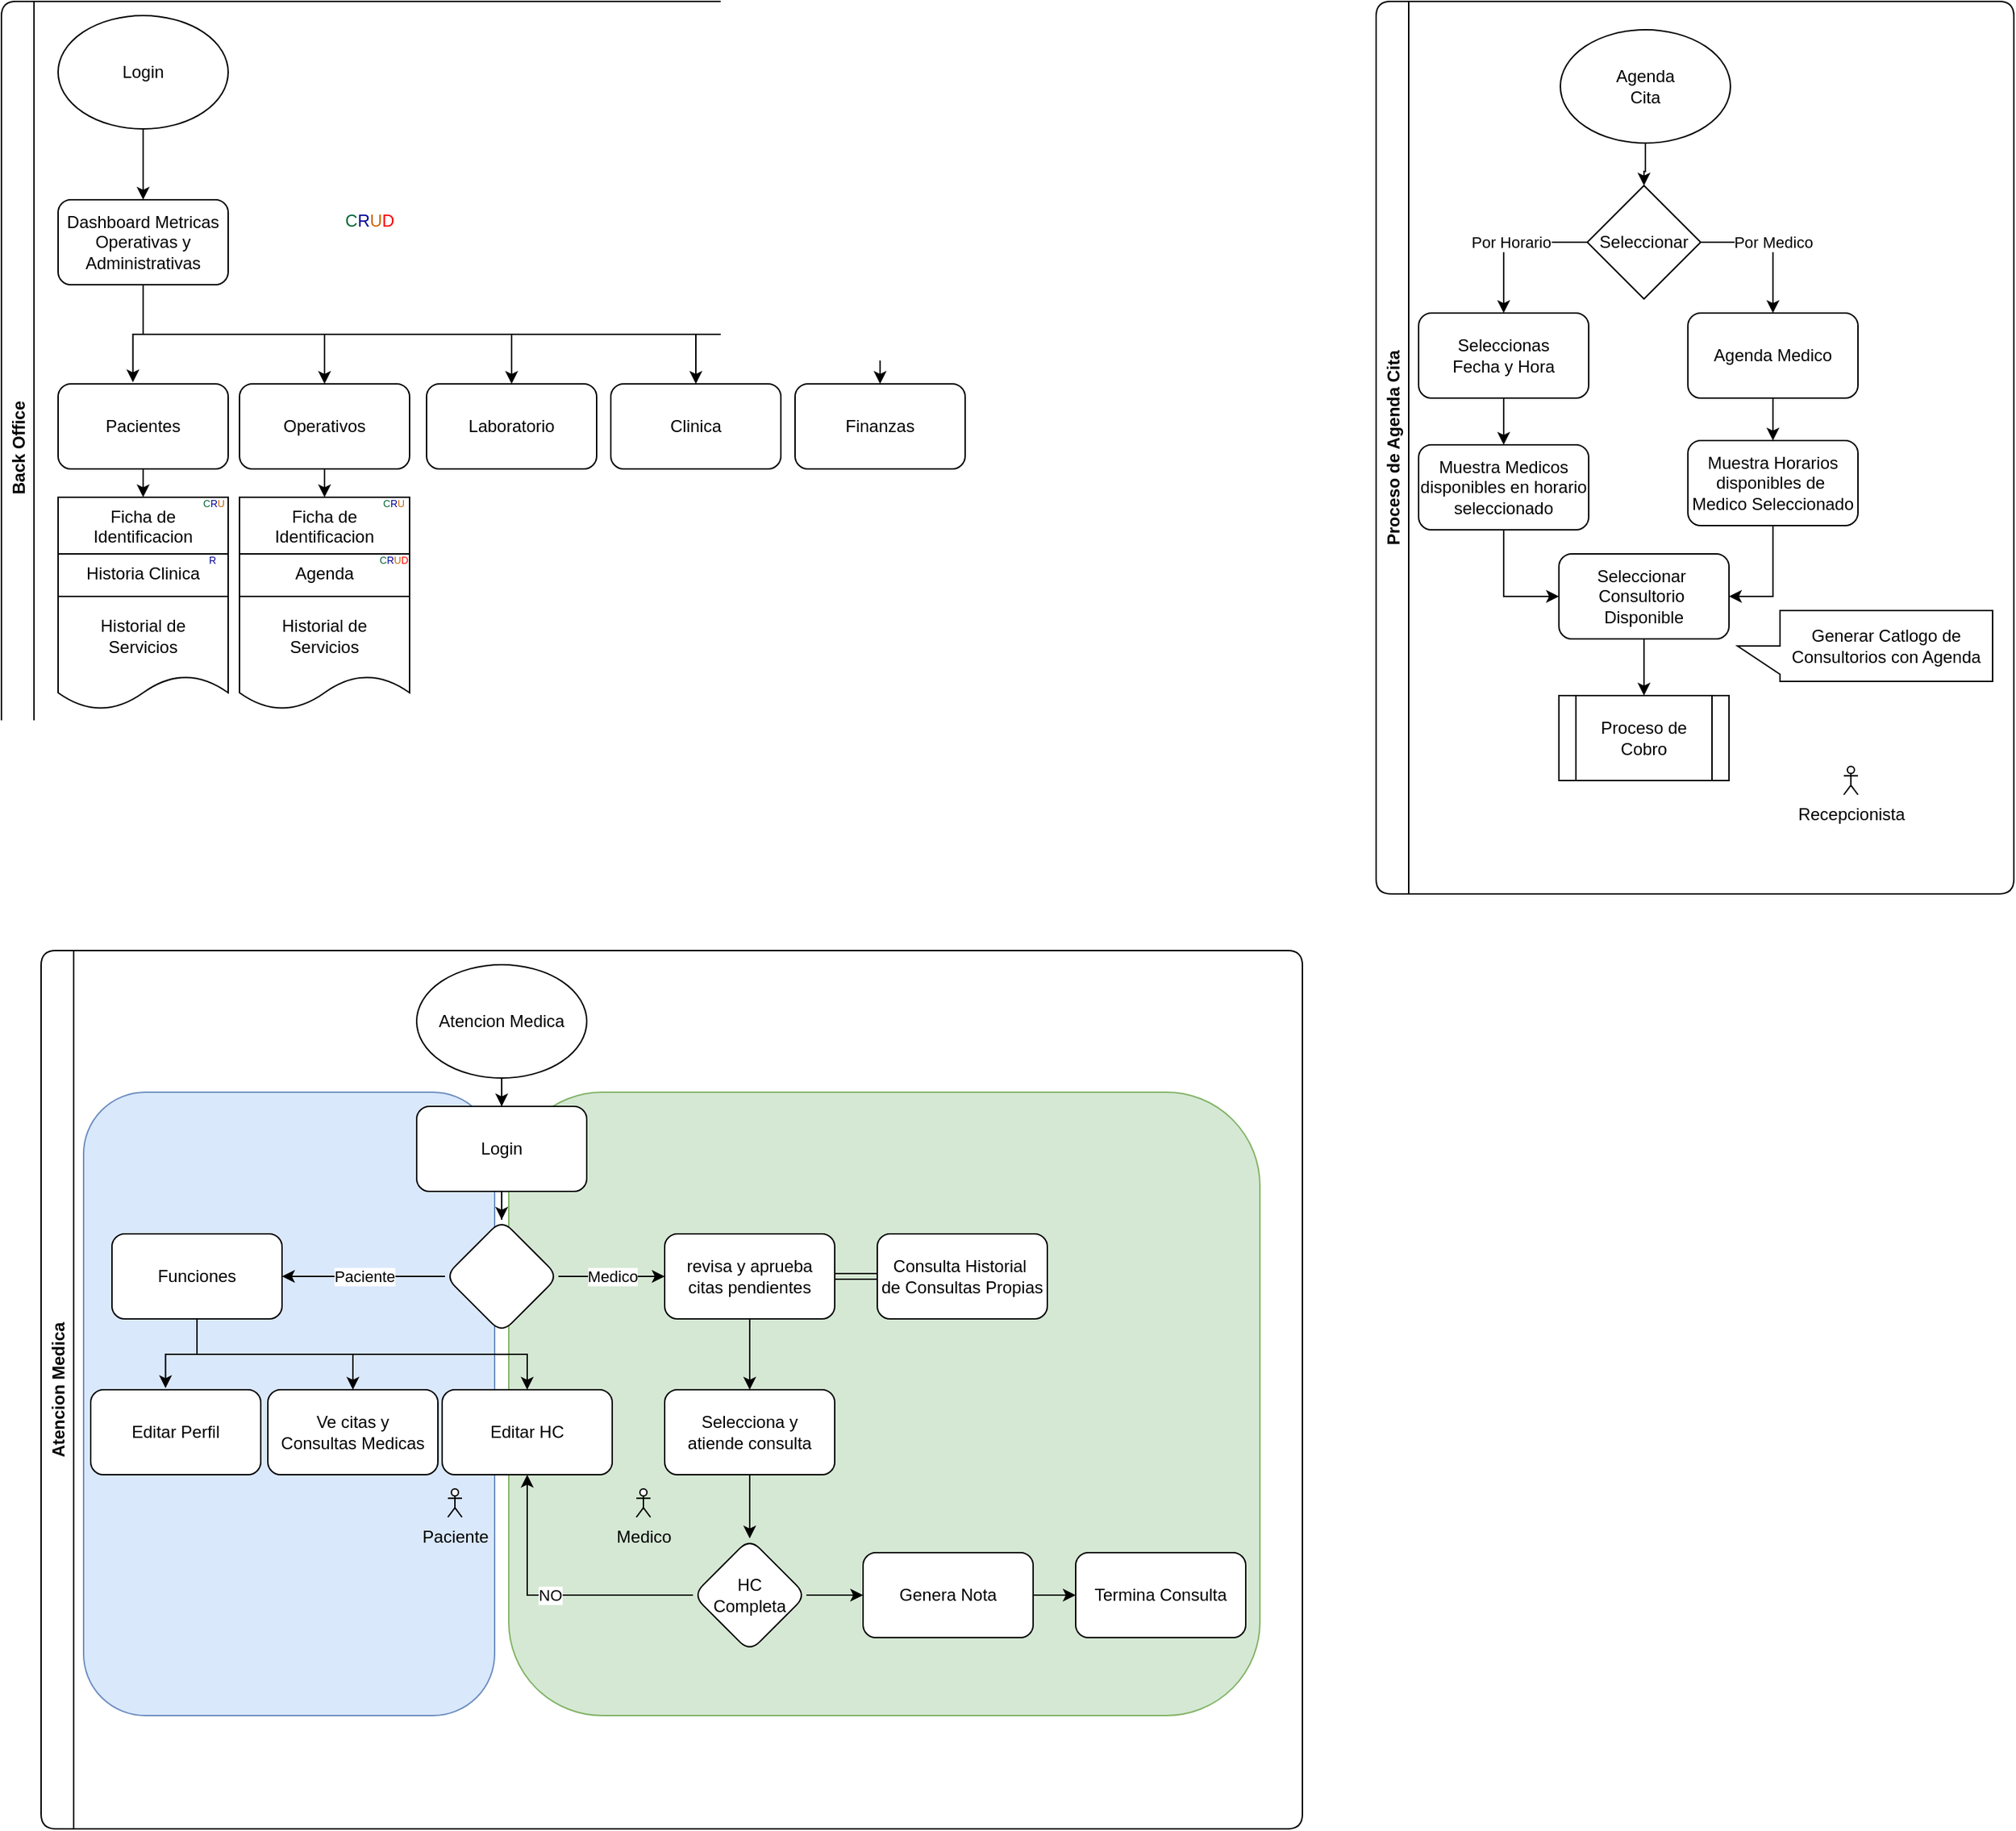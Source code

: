 <mxfile version="16.5.1" type="device"><diagram id="HjpDOn4TsWc_5c5co4ve" name="Página-1"><mxGraphModel dx="677" dy="412" grid="1" gridSize="10" guides="1" tooltips="1" connect="1" arrows="1" fold="1" page="1" pageScale="1" pageWidth="2336" pageHeight="1654" math="0" shadow="0"><root><mxCell id="0"/><mxCell id="1" parent="0"/><mxCell id="zykrq_3K_IMDg-wEsIED-28" value="Back Office" style="swimlane;horizontal=0;strokeColor=default;rounded=1;" parent="1" vertex="1"><mxGeometry x="40" y="10" width="886" height="630" as="geometry"><mxRectangle x="70" y="10" width="30" height="90" as="alternateBounds"/></mxGeometry></mxCell><mxCell id="zykrq_3K_IMDg-wEsIED-1" value="Login" style="ellipse;whiteSpace=wrap;html=1;" parent="zykrq_3K_IMDg-wEsIED-28" vertex="1"><mxGeometry x="40" y="10" width="120" height="80" as="geometry"/></mxCell><mxCell id="zykrq_3K_IMDg-wEsIED-2" value="Dashboard Metricas Operativas y Administrativas" style="rounded=1;whiteSpace=wrap;html=1;" parent="zykrq_3K_IMDg-wEsIED-28" vertex="1"><mxGeometry x="40" y="140" width="120" height="60" as="geometry"/></mxCell><mxCell id="zykrq_3K_IMDg-wEsIED-3" value="" style="edgeStyle=orthogonalEdgeStyle;rounded=0;orthogonalLoop=1;jettySize=auto;html=1;" parent="zykrq_3K_IMDg-wEsIED-28" source="zykrq_3K_IMDg-wEsIED-1" target="zykrq_3K_IMDg-wEsIED-2" edge="1"><mxGeometry relative="1" as="geometry"/></mxCell><mxCell id="xErgBOFh5uUuoH9emNRW-8" value="" style="edgeStyle=orthogonalEdgeStyle;rounded=0;orthogonalLoop=1;jettySize=auto;html=1;exitX=0.5;exitY=1;exitDx=0;exitDy=0;" edge="1" parent="zykrq_3K_IMDg-wEsIED-28" source="zykrq_3K_IMDg-wEsIED-2" target="xErgBOFh5uUuoH9emNRW-7"><mxGeometry relative="1" as="geometry"/></mxCell><mxCell id="xErgBOFh5uUuoH9emNRW-1" value="Laboratorio" style="whiteSpace=wrap;html=1;rounded=1;" vertex="1" parent="zykrq_3K_IMDg-wEsIED-28"><mxGeometry x="300" y="270" width="120" height="60" as="geometry"/></mxCell><mxCell id="xErgBOFh5uUuoH9emNRW-18" style="edgeStyle=orthogonalEdgeStyle;rounded=0;orthogonalLoop=1;jettySize=auto;html=1;exitX=0.5;exitY=1;exitDx=0;exitDy=0;entryX=0.5;entryY=0;entryDx=0;entryDy=0;" edge="1" parent="zykrq_3K_IMDg-wEsIED-28" source="xErgBOFh5uUuoH9emNRW-2" target="xErgBOFh5uUuoH9emNRW-11"><mxGeometry relative="1" as="geometry"/></mxCell><mxCell id="xErgBOFh5uUuoH9emNRW-2" value="Pacientes" style="whiteSpace=wrap;html=1;rounded=1;" vertex="1" parent="zykrq_3K_IMDg-wEsIED-28"><mxGeometry x="40" y="270" width="120" height="60" as="geometry"/></mxCell><mxCell id="xErgBOFh5uUuoH9emNRW-19" style="edgeStyle=orthogonalEdgeStyle;rounded=0;orthogonalLoop=1;jettySize=auto;html=1;exitX=0.5;exitY=1;exitDx=0;exitDy=0;entryX=0.5;entryY=0;entryDx=0;entryDy=0;" edge="1" parent="zykrq_3K_IMDg-wEsIED-28" source="xErgBOFh5uUuoH9emNRW-3" target="xErgBOFh5uUuoH9emNRW-15"><mxGeometry relative="1" as="geometry"/></mxCell><mxCell id="xErgBOFh5uUuoH9emNRW-3" value="Operativos" style="whiteSpace=wrap;html=1;rounded=1;" vertex="1" parent="zykrq_3K_IMDg-wEsIED-28"><mxGeometry x="168" y="270" width="120" height="60" as="geometry"/></mxCell><mxCell id="xErgBOFh5uUuoH9emNRW-4" style="edgeStyle=orthogonalEdgeStyle;rounded=0;orthogonalLoop=1;jettySize=auto;html=1;exitX=0.5;exitY=1;exitDx=0;exitDy=0;" edge="1" parent="zykrq_3K_IMDg-wEsIED-28" target="xErgBOFh5uUuoH9emNRW-1" source="zykrq_3K_IMDg-wEsIED-2"><mxGeometry relative="1" as="geometry"><mxPoint x="115" y="220" as="sourcePoint"/></mxGeometry></mxCell><mxCell id="xErgBOFh5uUuoH9emNRW-5" style="edgeStyle=orthogonalEdgeStyle;rounded=0;orthogonalLoop=1;jettySize=auto;html=1;exitX=0.5;exitY=1;exitDx=0;exitDy=0;" edge="1" parent="zykrq_3K_IMDg-wEsIED-28" target="xErgBOFh5uUuoH9emNRW-3" source="zykrq_3K_IMDg-wEsIED-2"><mxGeometry relative="1" as="geometry"><mxPoint x="115" y="220" as="sourcePoint"/></mxGeometry></mxCell><mxCell id="xErgBOFh5uUuoH9emNRW-6" value="" style="edgeStyle=orthogonalEdgeStyle;rounded=0;orthogonalLoop=1;jettySize=auto;html=1;entryX=0.44;entryY=-0.019;entryDx=0;entryDy=0;entryPerimeter=0;exitX=0.5;exitY=1;exitDx=0;exitDy=0;" edge="1" parent="zykrq_3K_IMDg-wEsIED-28" target="xErgBOFh5uUuoH9emNRW-2" source="zykrq_3K_IMDg-wEsIED-2"><mxGeometry relative="1" as="geometry"><mxPoint x="115" y="210" as="sourcePoint"/></mxGeometry></mxCell><mxCell id="xErgBOFh5uUuoH9emNRW-10" value="" style="edgeStyle=orthogonalEdgeStyle;rounded=0;orthogonalLoop=1;jettySize=auto;html=1;exitX=0.5;exitY=1;exitDx=0;exitDy=0;" edge="1" parent="zykrq_3K_IMDg-wEsIED-28" source="zykrq_3K_IMDg-wEsIED-2" target="xErgBOFh5uUuoH9emNRW-9"><mxGeometry relative="1" as="geometry"/></mxCell><mxCell id="xErgBOFh5uUuoH9emNRW-7" value="Clinica" style="whiteSpace=wrap;html=1;rounded=1;" vertex="1" parent="zykrq_3K_IMDg-wEsIED-28"><mxGeometry x="430" y="270" width="120" height="60" as="geometry"/></mxCell><mxCell id="xErgBOFh5uUuoH9emNRW-9" value="Finanzas" style="whiteSpace=wrap;html=1;rounded=1;" vertex="1" parent="zykrq_3K_IMDg-wEsIED-28"><mxGeometry x="560" y="270" width="120" height="60" as="geometry"/></mxCell><mxCell id="xErgBOFh5uUuoH9emNRW-11" value="Ficha de Identificacion" style="shape=document;whiteSpace=wrap;html=1;boundedLbl=1;verticalAlign=top;" vertex="1" parent="zykrq_3K_IMDg-wEsIED-28"><mxGeometry x="40" y="350" width="120" height="80" as="geometry"/></mxCell><mxCell id="xErgBOFh5uUuoH9emNRW-13" value="Historia Clinica&lt;span style=&quot;color: rgba(0 , 0 , 0 , 0) ; font-family: monospace ; font-size: 0px&quot;&gt;%3CmxGraphModel%3E%3Croot%3E%3CmxCell%20id%3D%220%22%2F%3E%3CmxCell%20id%3D%221%22%20parent%3D%220%22%2F%3E%3CmxCell%20id%3D%222%22%20value%3D%22Ficha%20de%20Identificacion%22%20style%3D%22shape%3Ddocument%3BwhiteSpace%3Dwrap%3Bhtml%3D1%3BboundedLbl%3D1%3B%22%20vertex%3D%221%22%20parent%3D%221%22%3E%3CmxGeometry%20x%3D%22120%22%20y%3D%22360%22%20width%3D%22120%22%20height%3D%2280%22%20as%3D%22geometry%22%2F%3E%3C%2FmxCell%3E%3C%2Froot%3E%3C%2FmxGraphModel%3E&lt;/span&gt;" style="shape=document;whiteSpace=wrap;html=1;boundedLbl=1;verticalAlign=top;" vertex="1" parent="zykrq_3K_IMDg-wEsIED-28"><mxGeometry x="40" y="390" width="120" height="80" as="geometry"/></mxCell><mxCell id="xErgBOFh5uUuoH9emNRW-14" value="Historial de&lt;br&gt;Servicios" style="shape=document;whiteSpace=wrap;html=1;boundedLbl=1;" vertex="1" parent="zykrq_3K_IMDg-wEsIED-28"><mxGeometry x="40" y="420" width="120" height="80" as="geometry"/></mxCell><mxCell id="xErgBOFh5uUuoH9emNRW-15" value="Ficha de Identificacion" style="shape=document;whiteSpace=wrap;html=1;boundedLbl=1;verticalAlign=top;" vertex="1" parent="zykrq_3K_IMDg-wEsIED-28"><mxGeometry x="168" y="350" width="120" height="80" as="geometry"/></mxCell><mxCell id="xErgBOFh5uUuoH9emNRW-16" value="Agenda" style="shape=document;whiteSpace=wrap;html=1;boundedLbl=1;verticalAlign=top;" vertex="1" parent="zykrq_3K_IMDg-wEsIED-28"><mxGeometry x="168" y="390" width="120" height="80" as="geometry"/></mxCell><mxCell id="xErgBOFh5uUuoH9emNRW-17" value="Historial de&lt;br&gt;Servicios" style="shape=document;whiteSpace=wrap;html=1;boundedLbl=1;" vertex="1" parent="zykrq_3K_IMDg-wEsIED-28"><mxGeometry x="168" y="420" width="120" height="80" as="geometry"/></mxCell><mxCell id="xErgBOFh5uUuoH9emNRW-21" value="&lt;font color=&quot;#006633&quot;&gt;C&lt;/font&gt;&lt;font color=&quot;#000099&quot;&gt;R&lt;/font&gt;&lt;font color=&quot;#cc6600&quot;&gt;U&lt;/font&gt;&lt;font color=&quot;#ff0000&quot;&gt;D&lt;/font&gt;" style="text;html=1;strokeColor=none;fillColor=none;align=center;verticalAlign=middle;whiteSpace=wrap;rounded=0;" vertex="1" parent="zykrq_3K_IMDg-wEsIED-28"><mxGeometry x="230" y="140" width="60" height="30" as="geometry"/></mxCell><mxCell id="xErgBOFh5uUuoH9emNRW-22" value="&lt;font color=&quot;#006633&quot; style=&quot;font-size: 7px&quot;&gt;C&lt;/font&gt;&lt;font color=&quot;#000099&quot; style=&quot;font-size: 7px&quot;&gt;R&lt;/font&gt;&lt;font color=&quot;#cc6600&quot; style=&quot;font-size: 7px&quot;&gt;U&lt;/font&gt;" style="text;html=1;strokeColor=none;fillColor=none;align=center;verticalAlign=middle;whiteSpace=wrap;rounded=0;fontSize=7;" vertex="1" parent="zykrq_3K_IMDg-wEsIED-28"><mxGeometry x="139" y="350" width="22" height="10" as="geometry"/></mxCell><mxCell id="xErgBOFh5uUuoH9emNRW-23" value="&lt;font color=&quot;#006633&quot; style=&quot;font-size: 7px;&quot;&gt;C&lt;/font&gt;&lt;font color=&quot;#000099&quot; style=&quot;font-size: 7px;&quot;&gt;R&lt;/font&gt;&lt;font color=&quot;#cc6600&quot; style=&quot;font-size: 7px;&quot;&gt;U&lt;/font&gt;&lt;font color=&quot;#ff0000&quot; style=&quot;font-size: 7px;&quot;&gt;D&lt;/font&gt;" style="text;html=1;strokeColor=none;fillColor=none;align=center;verticalAlign=middle;whiteSpace=wrap;rounded=0;fontSize=7;" vertex="1" parent="zykrq_3K_IMDg-wEsIED-28"><mxGeometry x="266" y="390" width="22" height="10" as="geometry"/></mxCell><mxCell id="xErgBOFh5uUuoH9emNRW-24" value="&lt;font color=&quot;#006633&quot; style=&quot;font-size: 7px&quot;&gt;C&lt;/font&gt;&lt;font color=&quot;#000099&quot; style=&quot;font-size: 7px&quot;&gt;R&lt;/font&gt;&lt;font color=&quot;#cc6600&quot; style=&quot;font-size: 7px&quot;&gt;U&lt;/font&gt;" style="text;html=1;strokeColor=none;fillColor=none;align=center;verticalAlign=middle;whiteSpace=wrap;rounded=0;fontSize=7;" vertex="1" parent="zykrq_3K_IMDg-wEsIED-28"><mxGeometry x="266" y="350" width="22" height="10" as="geometry"/></mxCell><mxCell id="xErgBOFh5uUuoH9emNRW-25" value="&lt;font color=&quot;#000099&quot; style=&quot;font-size: 7px&quot;&gt;R&lt;/font&gt;" style="text;html=1;strokeColor=none;fillColor=none;align=center;verticalAlign=middle;whiteSpace=wrap;rounded=0;fontSize=7;" vertex="1" parent="zykrq_3K_IMDg-wEsIED-28"><mxGeometry x="138" y="390" width="22" height="10" as="geometry"/></mxCell><mxCell id="zykrq_3K_IMDg-wEsIED-52" value="" style="group" parent="1" vertex="1" connectable="0"><mxGeometry x="1000" y="10" width="460" height="630" as="geometry"/></mxCell><mxCell id="zykrq_3K_IMDg-wEsIED-30" value="Agenda&lt;br&gt;Cita" style="ellipse;whiteSpace=wrap;html=1;" parent="zykrq_3K_IMDg-wEsIED-52" vertex="1"><mxGeometry x="140" y="20" width="120" height="80" as="geometry"/></mxCell><mxCell id="zykrq_3K_IMDg-wEsIED-32" value="Seleccionar" style="rhombus;whiteSpace=wrap;html=1;" parent="zykrq_3K_IMDg-wEsIED-52" vertex="1"><mxGeometry x="159" y="130" width="80" height="80" as="geometry"/></mxCell><mxCell id="zykrq_3K_IMDg-wEsIED-33" value="" style="edgeStyle=orthogonalEdgeStyle;rounded=0;orthogonalLoop=1;jettySize=auto;html=1;" parent="zykrq_3K_IMDg-wEsIED-52" source="zykrq_3K_IMDg-wEsIED-30" target="zykrq_3K_IMDg-wEsIED-32" edge="1"><mxGeometry relative="1" as="geometry"/></mxCell><mxCell id="zykrq_3K_IMDg-wEsIED-36" value="Seleccionas&lt;br&gt;Fecha y Hora" style="rounded=1;whiteSpace=wrap;html=1;strokeColor=default;" parent="zykrq_3K_IMDg-wEsIED-52" vertex="1"><mxGeometry x="40" y="220" width="120" height="60" as="geometry"/></mxCell><mxCell id="zykrq_3K_IMDg-wEsIED-37" value="Por Horario" style="edgeStyle=orthogonalEdgeStyle;rounded=0;orthogonalLoop=1;jettySize=auto;html=1;exitX=0;exitY=0.5;exitDx=0;exitDy=0;entryX=0.5;entryY=0;entryDx=0;entryDy=0;" parent="zykrq_3K_IMDg-wEsIED-52" source="zykrq_3K_IMDg-wEsIED-32" target="zykrq_3K_IMDg-wEsIED-36" edge="1"><mxGeometry relative="1" as="geometry"/></mxCell><mxCell id="zykrq_3K_IMDg-wEsIED-38" value="Agenda Medico" style="whiteSpace=wrap;html=1;rounded=1;" parent="zykrq_3K_IMDg-wEsIED-52" vertex="1"><mxGeometry x="230" y="220" width="120" height="60" as="geometry"/></mxCell><mxCell id="zykrq_3K_IMDg-wEsIED-35" value="Por Medico" style="edgeStyle=orthogonalEdgeStyle;rounded=0;orthogonalLoop=1;jettySize=auto;html=1;entryX=0.5;entryY=0;entryDx=0;entryDy=0;exitX=1;exitY=0.5;exitDx=0;exitDy=0;" parent="zykrq_3K_IMDg-wEsIED-52" source="zykrq_3K_IMDg-wEsIED-32" target="zykrq_3K_IMDg-wEsIED-38" edge="1"><mxGeometry relative="1" as="geometry"><mxPoint x="310" y="220.0" as="targetPoint"/></mxGeometry></mxCell><mxCell id="zykrq_3K_IMDg-wEsIED-40" value="Muestra Horarios&lt;br&gt;disponibles de&amp;nbsp;&lt;br&gt;Medico Seleccionado" style="whiteSpace=wrap;html=1;rounded=1;" parent="zykrq_3K_IMDg-wEsIED-52" vertex="1"><mxGeometry x="230" y="310" width="120" height="60" as="geometry"/></mxCell><mxCell id="zykrq_3K_IMDg-wEsIED-41" value="" style="edgeStyle=orthogonalEdgeStyle;rounded=0;orthogonalLoop=1;jettySize=auto;html=1;" parent="zykrq_3K_IMDg-wEsIED-52" source="zykrq_3K_IMDg-wEsIED-38" target="zykrq_3K_IMDg-wEsIED-40" edge="1"><mxGeometry relative="1" as="geometry"/></mxCell><mxCell id="zykrq_3K_IMDg-wEsIED-42" value="Muestra Medicos&lt;br&gt;disponibles en horario seleccionado" style="whiteSpace=wrap;html=1;rounded=1;" parent="zykrq_3K_IMDg-wEsIED-52" vertex="1"><mxGeometry x="40" y="313" width="120" height="60" as="geometry"/></mxCell><mxCell id="zykrq_3K_IMDg-wEsIED-43" value="" style="edgeStyle=orthogonalEdgeStyle;rounded=0;orthogonalLoop=1;jettySize=auto;html=1;" parent="zykrq_3K_IMDg-wEsIED-52" source="zykrq_3K_IMDg-wEsIED-36" target="zykrq_3K_IMDg-wEsIED-42" edge="1"><mxGeometry relative="1" as="geometry"/></mxCell><mxCell id="zykrq_3K_IMDg-wEsIED-44" value="Seleccionar&amp;nbsp;&lt;br&gt;Consultorio&amp;nbsp;&lt;br&gt;Disponible" style="whiteSpace=wrap;html=1;rounded=1;" parent="zykrq_3K_IMDg-wEsIED-52" vertex="1"><mxGeometry x="139" y="390" width="120" height="60" as="geometry"/></mxCell><mxCell id="zykrq_3K_IMDg-wEsIED-46" style="edgeStyle=orthogonalEdgeStyle;rounded=0;orthogonalLoop=1;jettySize=auto;html=1;exitX=0.5;exitY=1;exitDx=0;exitDy=0;entryX=1;entryY=0.5;entryDx=0;entryDy=0;" parent="zykrq_3K_IMDg-wEsIED-52" source="zykrq_3K_IMDg-wEsIED-40" target="zykrq_3K_IMDg-wEsIED-44" edge="1"><mxGeometry relative="1" as="geometry"/></mxCell><mxCell id="zykrq_3K_IMDg-wEsIED-45" value="" style="edgeStyle=orthogonalEdgeStyle;rounded=0;orthogonalLoop=1;jettySize=auto;html=1;entryX=0;entryY=0.5;entryDx=0;entryDy=0;" parent="zykrq_3K_IMDg-wEsIED-52" source="zykrq_3K_IMDg-wEsIED-42" target="zykrq_3K_IMDg-wEsIED-44" edge="1"><mxGeometry relative="1" as="geometry"/></mxCell><mxCell id="zykrq_3K_IMDg-wEsIED-47" value="" style="edgeStyle=orthogonalEdgeStyle;rounded=0;orthogonalLoop=1;jettySize=auto;html=1;" parent="zykrq_3K_IMDg-wEsIED-52" source="zykrq_3K_IMDg-wEsIED-44" target="zykrq_3K_IMDg-wEsIED-48" edge="1"><mxGeometry relative="1" as="geometry"><mxPoint x="199" y="450" as="sourcePoint"/></mxGeometry></mxCell><mxCell id="zykrq_3K_IMDg-wEsIED-48" value="Proceso de Cobro" style="shape=process;whiteSpace=wrap;html=1;backgroundOutline=1;" parent="zykrq_3K_IMDg-wEsIED-52" vertex="1"><mxGeometry x="139" y="490" width="120" height="60" as="geometry"/></mxCell><mxCell id="zykrq_3K_IMDg-wEsIED-49" value="Recepcionista" style="shape=umlActor;verticalLabelPosition=bottom;verticalAlign=top;html=1;outlineConnect=0;" parent="zykrq_3K_IMDg-wEsIED-52" vertex="1"><mxGeometry x="340" y="540" width="10" height="20" as="geometry"/></mxCell><mxCell id="zykrq_3K_IMDg-wEsIED-50" value="Proceso de Agenda Cita" style="swimlane;horizontal=0;strokeColor=default;direction=east;rounded=1;fixDash=0;autosize=0;container=1;" parent="zykrq_3K_IMDg-wEsIED-52" vertex="1"><mxGeometry x="10" width="450" height="630" as="geometry"><mxRectangle x="1000" y="19" width="30" height="160" as="alternateBounds"/></mxGeometry></mxCell><mxCell id="zykrq_3K_IMDg-wEsIED-53" value="Generar Catlogo de Consultorios con Agenda" style="shape=callout;whiteSpace=wrap;html=1;perimeter=calloutPerimeter;direction=south;" parent="zykrq_3K_IMDg-wEsIED-50" vertex="1"><mxGeometry x="255" y="430" width="180" height="50" as="geometry"/></mxCell><mxCell id="zykrq_3K_IMDg-wEsIED-98" value="Atencion Medica" style="swimlane;horizontal=0;rounded=1;strokeColor=default;" parent="1" vertex="1"><mxGeometry x="68" y="680" width="890" height="620" as="geometry"><mxRectangle x="1490" y="10" width="30" height="120" as="alternateBounds"/></mxGeometry></mxCell><mxCell id="zykrq_3K_IMDg-wEsIED-157" value="" style="rounded=1;whiteSpace=wrap;html=1;strokeColor=#82b366;fillColor=#d5e8d4;" parent="zykrq_3K_IMDg-wEsIED-98" vertex="1"><mxGeometry x="330" y="100" width="530" height="440" as="geometry"/></mxCell><mxCell id="zykrq_3K_IMDg-wEsIED-156" value="" style="rounded=1;whiteSpace=wrap;html=1;strokeColor=#6c8ebf;fillColor=#dae8fc;" parent="zykrq_3K_IMDg-wEsIED-98" vertex="1"><mxGeometry x="30" y="100" width="290" height="440" as="geometry"/></mxCell><mxCell id="zykrq_3K_IMDg-wEsIED-100" value="" style="edgeStyle=orthogonalEdgeStyle;rounded=0;orthogonalLoop=1;jettySize=auto;html=1;" parent="zykrq_3K_IMDg-wEsIED-98" source="zykrq_3K_IMDg-wEsIED-97" target="zykrq_3K_IMDg-wEsIED-99" edge="1"><mxGeometry relative="1" as="geometry"/></mxCell><mxCell id="zykrq_3K_IMDg-wEsIED-97" value="Atencion Medica" style="ellipse;whiteSpace=wrap;html=1;rounded=1;strokeColor=default;" parent="zykrq_3K_IMDg-wEsIED-98" vertex="1"><mxGeometry x="265" y="10" width="120" height="80" as="geometry"/></mxCell><mxCell id="zykrq_3K_IMDg-wEsIED-99" value="Login" style="whiteSpace=wrap;html=1;rounded=1;" parent="zykrq_3K_IMDg-wEsIED-98" vertex="1"><mxGeometry x="265" y="110" width="120" height="60" as="geometry"/></mxCell><mxCell id="zykrq_3K_IMDg-wEsIED-135" value="Medico" style="edgeStyle=orthogonalEdgeStyle;rounded=0;orthogonalLoop=1;jettySize=auto;html=1;" parent="zykrq_3K_IMDg-wEsIED-98" source="zykrq_3K_IMDg-wEsIED-103" target="zykrq_3K_IMDg-wEsIED-134" edge="1"><mxGeometry relative="1" as="geometry"/></mxCell><mxCell id="zykrq_3K_IMDg-wEsIED-103" value="" style="rhombus;whiteSpace=wrap;html=1;rounded=1;" parent="zykrq_3K_IMDg-wEsIED-98" vertex="1"><mxGeometry x="285" y="190" width="80" height="80" as="geometry"/></mxCell><mxCell id="zykrq_3K_IMDg-wEsIED-104" value="" style="edgeStyle=orthogonalEdgeStyle;rounded=0;orthogonalLoop=1;jettySize=auto;html=1;" parent="zykrq_3K_IMDg-wEsIED-98" source="zykrq_3K_IMDg-wEsIED-99" target="zykrq_3K_IMDg-wEsIED-103" edge="1"><mxGeometry relative="1" as="geometry"/></mxCell><mxCell id="zykrq_3K_IMDg-wEsIED-109" value="Editar HC" style="whiteSpace=wrap;html=1;rounded=1;" parent="zykrq_3K_IMDg-wEsIED-98" vertex="1"><mxGeometry x="283" y="310" width="120" height="60" as="geometry"/></mxCell><mxCell id="zykrq_3K_IMDg-wEsIED-111" value="Editar Perfil" style="whiteSpace=wrap;html=1;rounded=1;" parent="zykrq_3K_IMDg-wEsIED-98" vertex="1"><mxGeometry x="35" y="310" width="120" height="60" as="geometry"/></mxCell><mxCell id="zykrq_3K_IMDg-wEsIED-131" value="Ve citas y&lt;br&gt;Consultas Medicas" style="whiteSpace=wrap;html=1;rounded=1;" parent="zykrq_3K_IMDg-wEsIED-98" vertex="1"><mxGeometry x="160" y="310" width="120" height="60" as="geometry"/></mxCell><mxCell id="zykrq_3K_IMDg-wEsIED-132" style="edgeStyle=orthogonalEdgeStyle;rounded=0;orthogonalLoop=1;jettySize=auto;html=1;exitX=0.5;exitY=1;exitDx=0;exitDy=0;" parent="zykrq_3K_IMDg-wEsIED-98" source="zykrq_3K_IMDg-wEsIED-105" target="zykrq_3K_IMDg-wEsIED-109" edge="1"><mxGeometry relative="1" as="geometry"/></mxCell><mxCell id="zykrq_3K_IMDg-wEsIED-133" style="edgeStyle=orthogonalEdgeStyle;rounded=0;orthogonalLoop=1;jettySize=auto;html=1;exitX=0.5;exitY=1;exitDx=0;exitDy=0;" parent="zykrq_3K_IMDg-wEsIED-98" source="zykrq_3K_IMDg-wEsIED-105" target="zykrq_3K_IMDg-wEsIED-131" edge="1"><mxGeometry relative="1" as="geometry"/></mxCell><mxCell id="zykrq_3K_IMDg-wEsIED-105" value="Funciones" style="whiteSpace=wrap;html=1;rounded=1;" parent="zykrq_3K_IMDg-wEsIED-98" vertex="1"><mxGeometry x="50" y="200" width="120" height="60" as="geometry"/></mxCell><mxCell id="zykrq_3K_IMDg-wEsIED-106" value="Paciente" style="edgeStyle=orthogonalEdgeStyle;rounded=0;orthogonalLoop=1;jettySize=auto;html=1;" parent="zykrq_3K_IMDg-wEsIED-98" source="zykrq_3K_IMDg-wEsIED-103" target="zykrq_3K_IMDg-wEsIED-105" edge="1"><mxGeometry relative="1" as="geometry"/></mxCell><mxCell id="zykrq_3K_IMDg-wEsIED-110" value="" style="edgeStyle=orthogonalEdgeStyle;rounded=0;orthogonalLoop=1;jettySize=auto;html=1;entryX=0.44;entryY=-0.019;entryDx=0;entryDy=0;entryPerimeter=0;" parent="zykrq_3K_IMDg-wEsIED-98" source="zykrq_3K_IMDg-wEsIED-105" target="zykrq_3K_IMDg-wEsIED-111" edge="1"><mxGeometry relative="1" as="geometry"/></mxCell><mxCell id="zykrq_3K_IMDg-wEsIED-134" value="revisa y aprueba &lt;br&gt;citas pendientes" style="whiteSpace=wrap;html=1;rounded=1;" parent="zykrq_3K_IMDg-wEsIED-98" vertex="1"><mxGeometry x="440" y="200" width="120" height="60" as="geometry"/></mxCell><mxCell id="zykrq_3K_IMDg-wEsIED-137" value="Selecciona y&lt;br&gt;atiende consulta" style="whiteSpace=wrap;html=1;rounded=1;" parent="zykrq_3K_IMDg-wEsIED-98" vertex="1"><mxGeometry x="440" y="310" width="120" height="60" as="geometry"/></mxCell><mxCell id="zykrq_3K_IMDg-wEsIED-138" value="" style="edgeStyle=orthogonalEdgeStyle;rounded=0;orthogonalLoop=1;jettySize=auto;html=1;" parent="zykrq_3K_IMDg-wEsIED-98" source="zykrq_3K_IMDg-wEsIED-134" target="zykrq_3K_IMDg-wEsIED-137" edge="1"><mxGeometry relative="1" as="geometry"/></mxCell><mxCell id="zykrq_3K_IMDg-wEsIED-146" value="" style="edgeStyle=orthogonalEdgeStyle;rounded=0;orthogonalLoop=1;jettySize=auto;html=1;" parent="zykrq_3K_IMDg-wEsIED-98" source="zykrq_3K_IMDg-wEsIED-139" target="zykrq_3K_IMDg-wEsIED-145" edge="1"><mxGeometry relative="1" as="geometry"/></mxCell><mxCell id="zykrq_3K_IMDg-wEsIED-139" value="Genera Nota" style="whiteSpace=wrap;html=1;rounded=1;" parent="zykrq_3K_IMDg-wEsIED-98" vertex="1"><mxGeometry x="580" y="425" width="120" height="60" as="geometry"/></mxCell><mxCell id="zykrq_3K_IMDg-wEsIED-143" value="NO" style="edgeStyle=orthogonalEdgeStyle;rounded=0;orthogonalLoop=1;jettySize=auto;html=1;exitX=0;exitY=0.5;exitDx=0;exitDy=0;entryX=0.5;entryY=1;entryDx=0;entryDy=0;" parent="zykrq_3K_IMDg-wEsIED-98" source="zykrq_3K_IMDg-wEsIED-141" target="zykrq_3K_IMDg-wEsIED-109" edge="1"><mxGeometry relative="1" as="geometry"/></mxCell><mxCell id="zykrq_3K_IMDg-wEsIED-144" style="edgeStyle=orthogonalEdgeStyle;rounded=0;orthogonalLoop=1;jettySize=auto;html=1;exitX=1;exitY=0.5;exitDx=0;exitDy=0;entryX=0;entryY=0.5;entryDx=0;entryDy=0;" parent="zykrq_3K_IMDg-wEsIED-98" source="zykrq_3K_IMDg-wEsIED-141" target="zykrq_3K_IMDg-wEsIED-139" edge="1"><mxGeometry relative="1" as="geometry"/></mxCell><mxCell id="zykrq_3K_IMDg-wEsIED-141" value="HC&lt;br&gt;Completa" style="rhombus;whiteSpace=wrap;html=1;rounded=1;" parent="zykrq_3K_IMDg-wEsIED-98" vertex="1"><mxGeometry x="460" y="415" width="80" height="80" as="geometry"/></mxCell><mxCell id="zykrq_3K_IMDg-wEsIED-142" value="" style="edgeStyle=orthogonalEdgeStyle;rounded=0;orthogonalLoop=1;jettySize=auto;html=1;" parent="zykrq_3K_IMDg-wEsIED-98" source="zykrq_3K_IMDg-wEsIED-137" target="zykrq_3K_IMDg-wEsIED-141" edge="1"><mxGeometry relative="1" as="geometry"/></mxCell><mxCell id="zykrq_3K_IMDg-wEsIED-145" value="Termina Consulta" style="whiteSpace=wrap;html=1;rounded=1;" parent="zykrq_3K_IMDg-wEsIED-98" vertex="1"><mxGeometry x="730" y="425" width="120" height="60" as="geometry"/></mxCell><mxCell id="zykrq_3K_IMDg-wEsIED-147" value="Consulta Historial&amp;nbsp;&lt;br&gt;de Consultas Propias" style="whiteSpace=wrap;html=1;rounded=1;" parent="zykrq_3K_IMDg-wEsIED-98" vertex="1"><mxGeometry x="590" y="200" width="120" height="60" as="geometry"/></mxCell><mxCell id="zykrq_3K_IMDg-wEsIED-148" value="" style="edgeStyle=orthogonalEdgeStyle;rounded=0;orthogonalLoop=1;jettySize=auto;html=1;shape=link;" parent="zykrq_3K_IMDg-wEsIED-98" source="zykrq_3K_IMDg-wEsIED-134" target="zykrq_3K_IMDg-wEsIED-147" edge="1"><mxGeometry relative="1" as="geometry"/></mxCell><mxCell id="zykrq_3K_IMDg-wEsIED-149" value="Medico" style="shape=umlActor;verticalLabelPosition=bottom;verticalAlign=top;html=1;outlineConnect=0;" parent="zykrq_3K_IMDg-wEsIED-98" vertex="1"><mxGeometry x="420" y="380" width="10" height="20" as="geometry"/></mxCell><mxCell id="zykrq_3K_IMDg-wEsIED-150" value="Paciente" style="shape=umlActor;verticalLabelPosition=bottom;verticalAlign=top;html=1;outlineConnect=0;" parent="zykrq_3K_IMDg-wEsIED-98" vertex="1"><mxGeometry x="287" y="380" width="10" height="20" as="geometry"/></mxCell></root></mxGraphModel></diagram></mxfile>